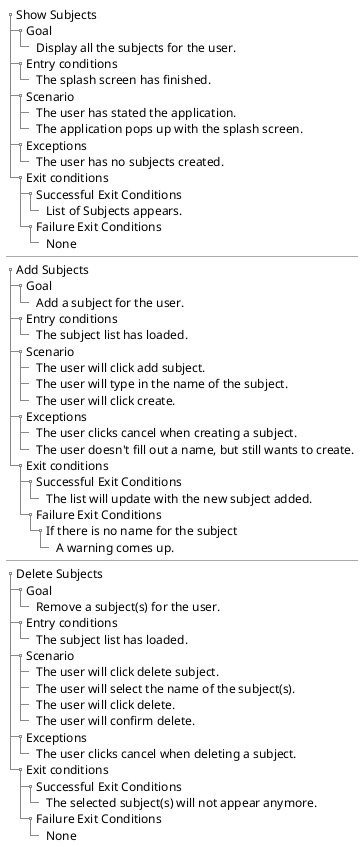 @startsalt
{
{T
+ Show Subjects
++  Goal
+++ Display all the subjects for the user.
++ Entry conditions
+++ The splash screen has finished.
++ Scenario
+++ The user has stated the application.
+++ The application pops up with the splash screen.
++ Exceptions
+++ The user has no subjects created.
++ Exit conditions
+++ Successful Exit Conditions
++++ List of Subjects appears.
+++ Failure Exit Conditions
++++ None
}
---
{T
+ Add Subjects
++  Goal
+++ Add a subject for the user.
++ Entry conditions
+++ The subject list has loaded.
++ Scenario
+++ The user will click add subject.
+++ The user will type in the name of the subject.
+++ The user will click create.
++ Exceptions
+++ The user clicks cancel when creating a subject.
+++ The user doesn't fill out a name, but still wants to create.
++ Exit conditions
+++ Successful Exit Conditions
++++ The list will update with the new subject added.
+++ Failure Exit Conditions
++++ If there is no name for the subject
+++++A warning comes up.
}
---
{T
+ Delete Subjects
++  Goal
+++ Remove a subject(s) for the user.
++ Entry conditions
+++ The subject list has loaded.
++ Scenario
+++ The user will click delete subject.
+++ The user will select the name of the subject(s).
+++ The user will click delete.
+++ The user will confirm delete.
++ Exceptions
+++ The user clicks cancel when deleting a subject.
++ Exit conditions
+++ Successful Exit Conditions
++++ The selected subject(s) will not appear anymore.
+++ Failure Exit Conditions
++++None
}
}
@endsalt